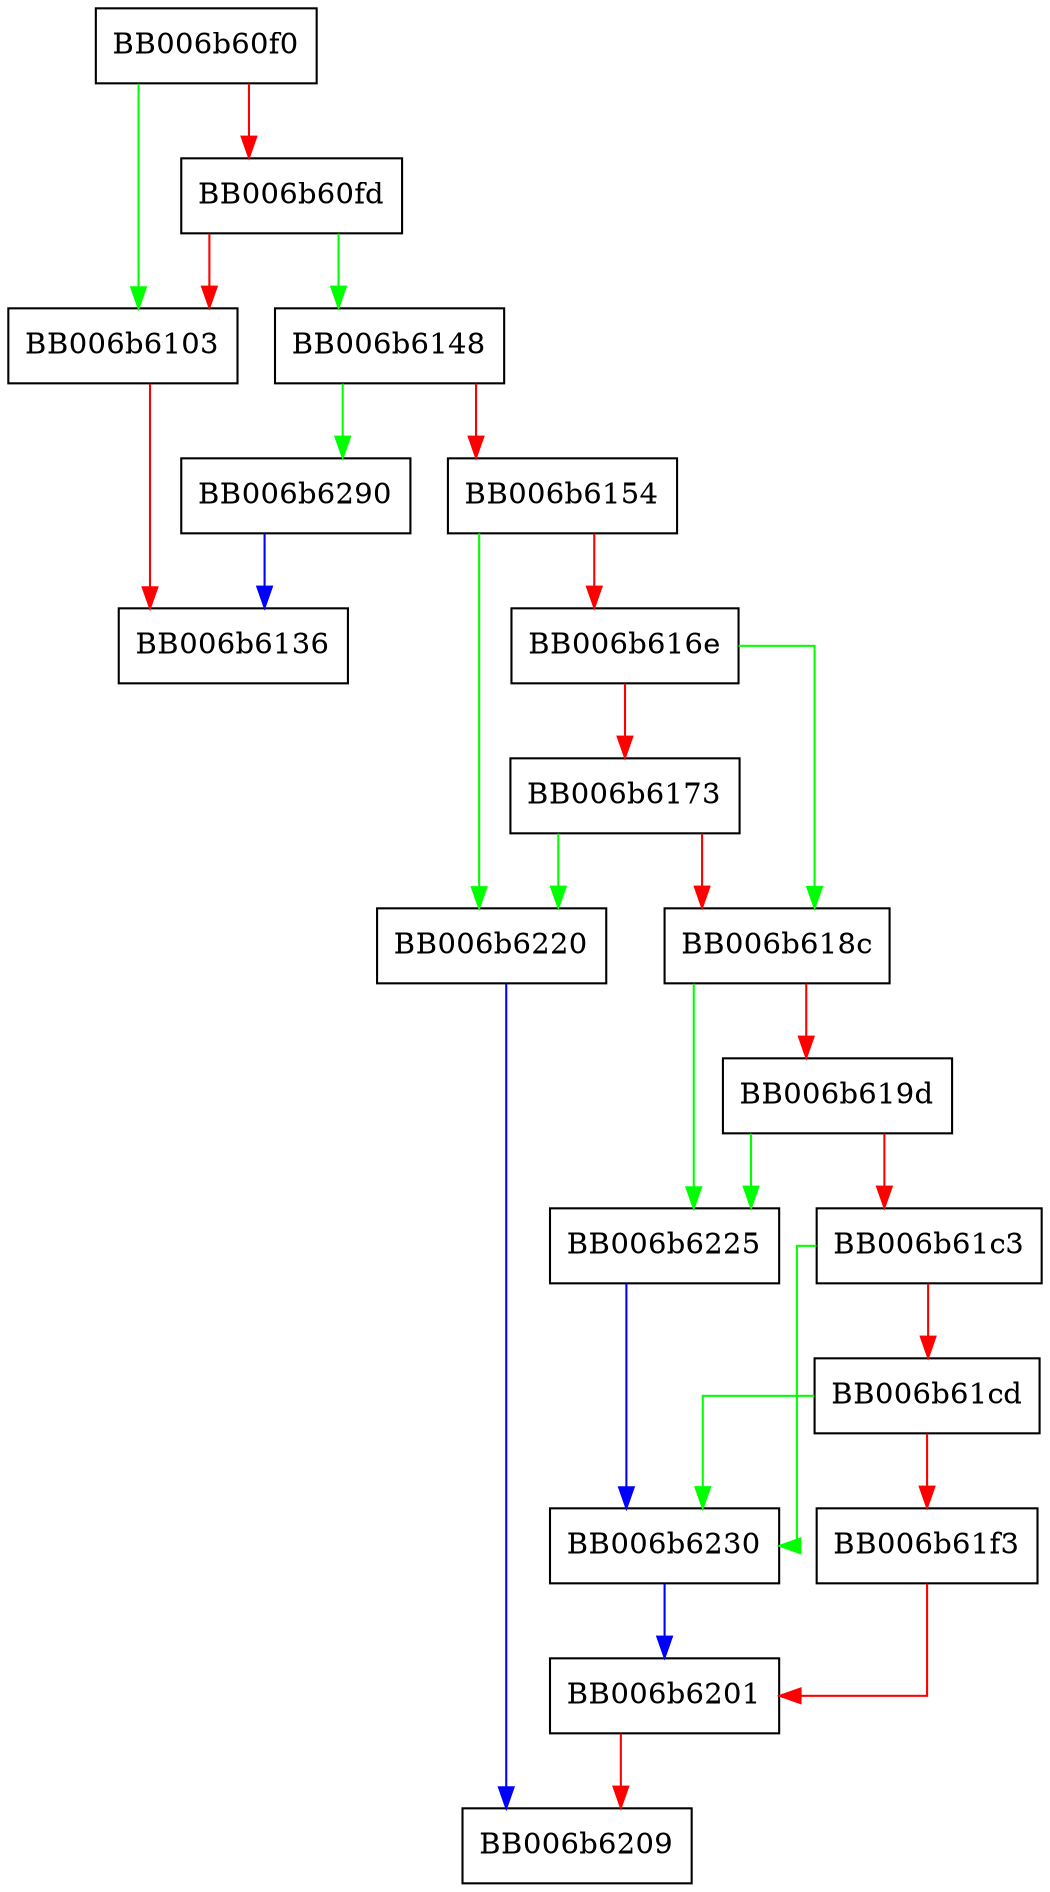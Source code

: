 digraph ed25519_to_SubjectPublicKeyInfo_pem_encode {
  node [shape="box"];
  graph [splines=ortho];
  BB006b60f0 -> BB006b6103 [color="green"];
  BB006b60f0 -> BB006b60fd [color="red"];
  BB006b60fd -> BB006b6148 [color="green"];
  BB006b60fd -> BB006b6103 [color="red"];
  BB006b6103 -> BB006b6136 [color="red"];
  BB006b6148 -> BB006b6290 [color="green"];
  BB006b6148 -> BB006b6154 [color="red"];
  BB006b6154 -> BB006b6220 [color="green"];
  BB006b6154 -> BB006b616e [color="red"];
  BB006b616e -> BB006b618c [color="green"];
  BB006b616e -> BB006b6173 [color="red"];
  BB006b6173 -> BB006b6220 [color="green"];
  BB006b6173 -> BB006b618c [color="red"];
  BB006b618c -> BB006b6225 [color="green"];
  BB006b618c -> BB006b619d [color="red"];
  BB006b619d -> BB006b6225 [color="green"];
  BB006b619d -> BB006b61c3 [color="red"];
  BB006b61c3 -> BB006b6230 [color="green"];
  BB006b61c3 -> BB006b61cd [color="red"];
  BB006b61cd -> BB006b6230 [color="green"];
  BB006b61cd -> BB006b61f3 [color="red"];
  BB006b61f3 -> BB006b6201 [color="red"];
  BB006b6201 -> BB006b6209 [color="red"];
  BB006b6220 -> BB006b6209 [color="blue"];
  BB006b6225 -> BB006b6230 [color="blue"];
  BB006b6230 -> BB006b6201 [color="blue"];
  BB006b6290 -> BB006b6136 [color="blue"];
}